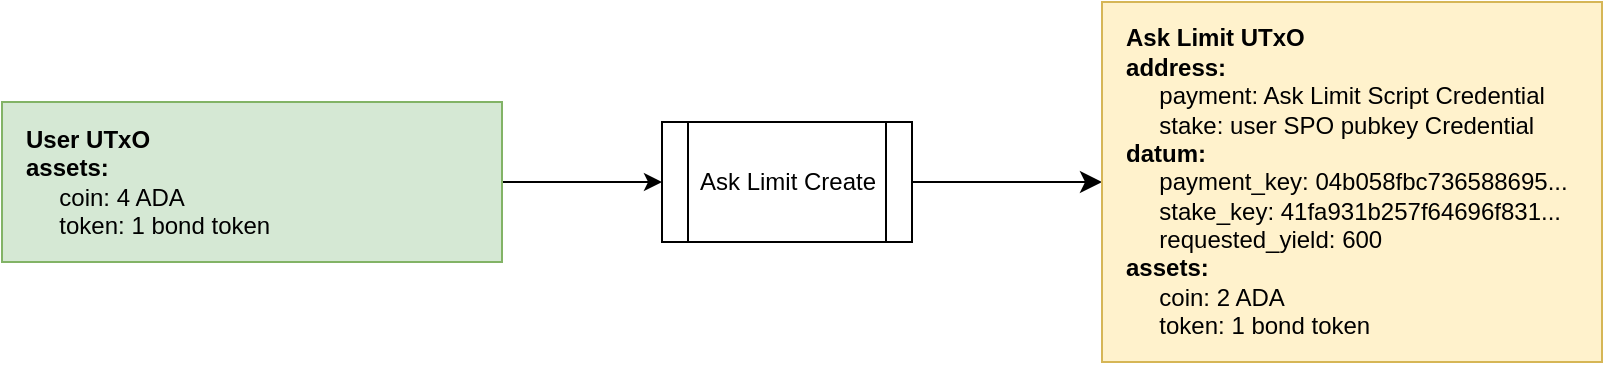 <mxfile>
    <diagram id="StAECSEAlhtb-myj5aJj" name="Page-1">
        <mxGraphModel dx="1130" dy="673" grid="1" gridSize="10" guides="1" tooltips="1" connect="1" arrows="1" fold="1" page="1" pageScale="1" pageWidth="850" pageHeight="1100" math="0" shadow="0">
            <root>
                <mxCell id="0"/>
                <mxCell id="1" parent="0"/>
                <mxCell id="6" style="edgeStyle=none;html=1;entryX=0;entryY=0.5;entryDx=0;entryDy=0;" edge="1" parent="1" source="2" target="3">
                    <mxGeometry relative="1" as="geometry"/>
                </mxCell>
                <mxCell id="2" value="&amp;nbsp; &amp;nbsp;&lt;b&gt;User UTxO&lt;/b&gt;&lt;br&gt;&lt;b&gt;&amp;nbsp; &amp;nbsp;assets:&lt;/b&gt;&lt;br&gt;&lt;span style=&quot;font-weight: bold; white-space: pre;&quot;&gt;&#9;&lt;/span&gt;coin: 4 ADA&lt;br&gt;&lt;span style=&quot;white-space: pre;&quot;&gt;&#9;&lt;/span&gt;token: 1 bond token" style="rounded=0;whiteSpace=wrap;html=1;align=left;fillColor=#d5e8d4;strokeColor=#82b366;" vertex="1" parent="1">
                    <mxGeometry x="20" y="220" width="250" height="80" as="geometry"/>
                </mxCell>
                <mxCell id="19" style="edgeStyle=segmentEdgeStyle;shape=connector;curved=0;rounded=0;html=1;entryX=0;entryY=0.5;entryDx=0;entryDy=0;labelBackgroundColor=default;strokeColor=default;fontFamily=Helvetica;fontSize=11;fontColor=default;endArrow=classic;startSize=8;endSize=8;" edge="1" parent="1" source="3" target="5">
                    <mxGeometry relative="1" as="geometry">
                        <Array as="points">
                            <mxPoint x="510" y="260"/>
                            <mxPoint x="510" y="260"/>
                        </Array>
                    </mxGeometry>
                </mxCell>
                <mxCell id="3" value="Ask Limit Create" style="shape=process;whiteSpace=wrap;html=1;backgroundOutline=1;" vertex="1" parent="1">
                    <mxGeometry x="350" y="230" width="125" height="60" as="geometry"/>
                </mxCell>
                <mxCell id="5" value="&amp;nbsp; &amp;nbsp;&lt;b&gt;Ask Limit UTxO&lt;br&gt;&lt;/b&gt;&amp;nbsp; &amp;nbsp;&lt;b&gt;address:&lt;br&gt;&lt;/b&gt;&lt;span style=&quot;&quot;&gt;&#9;&lt;/span&gt;&lt;span style=&quot;&quot;&gt;&#9;&lt;/span&gt;&lt;span style=&quot;white-space: pre;&quot;&gt;&#9;&lt;/span&gt;payment: Ask Limit Script Credential&lt;br&gt;&lt;span style=&quot;&quot;&gt;&#9;&lt;/span&gt;&lt;span style=&quot;&quot;&gt;&#9;&lt;/span&gt;&lt;span style=&quot;white-space: pre;&quot;&gt;&#9;&lt;/span&gt;stake: user SPO pubkey Credential&lt;br&gt;&amp;nbsp; &amp;nbsp;&lt;b&gt;datum:&lt;br&gt;&lt;/b&gt;&lt;span style=&quot;&quot;&gt;&#9;&lt;/span&gt;&lt;span style=&quot;&quot;&gt;&#9;&lt;/span&gt;&lt;span style=&quot;white-space: pre;&quot;&gt;&#9;&lt;/span&gt;payment_key:&amp;nbsp;04b058fbc736588695...&lt;br&gt;&lt;span style=&quot;font-weight: bold;&quot;&gt;&#9;&lt;/span&gt;&lt;span style=&quot;white-space: pre;&quot;&gt;&#9;&lt;/span&gt;stake_key:&amp;nbsp;41fa931b257f64696f831...&lt;br&gt;&lt;span style=&quot;white-space: pre;&quot;&gt;&#9;&lt;/span&gt;requested_yield: 600&lt;br&gt;&lt;b&gt;&amp;nbsp; &amp;nbsp;assets:&lt;/b&gt;&lt;br&gt;&lt;span style=&quot;font-weight: bold;&quot;&gt;&#9;&lt;/span&gt;&lt;span style=&quot;&quot;&gt;&#9;&lt;/span&gt;&lt;span style=&quot;white-space: pre;&quot;&gt;&#9;&lt;/span&gt;coin: 2 ADA&lt;br&gt;&lt;span style=&quot;white-space: pre;&quot;&gt;&#9;&lt;/span&gt;token: 1 bond token" style="rounded=0;whiteSpace=wrap;html=1;align=left;fillColor=#fff2cc;strokeColor=#d6b656;" vertex="1" parent="1">
                    <mxGeometry x="570" y="170" width="250" height="180" as="geometry"/>
                </mxCell>
            </root>
        </mxGraphModel>
    </diagram>
</mxfile>